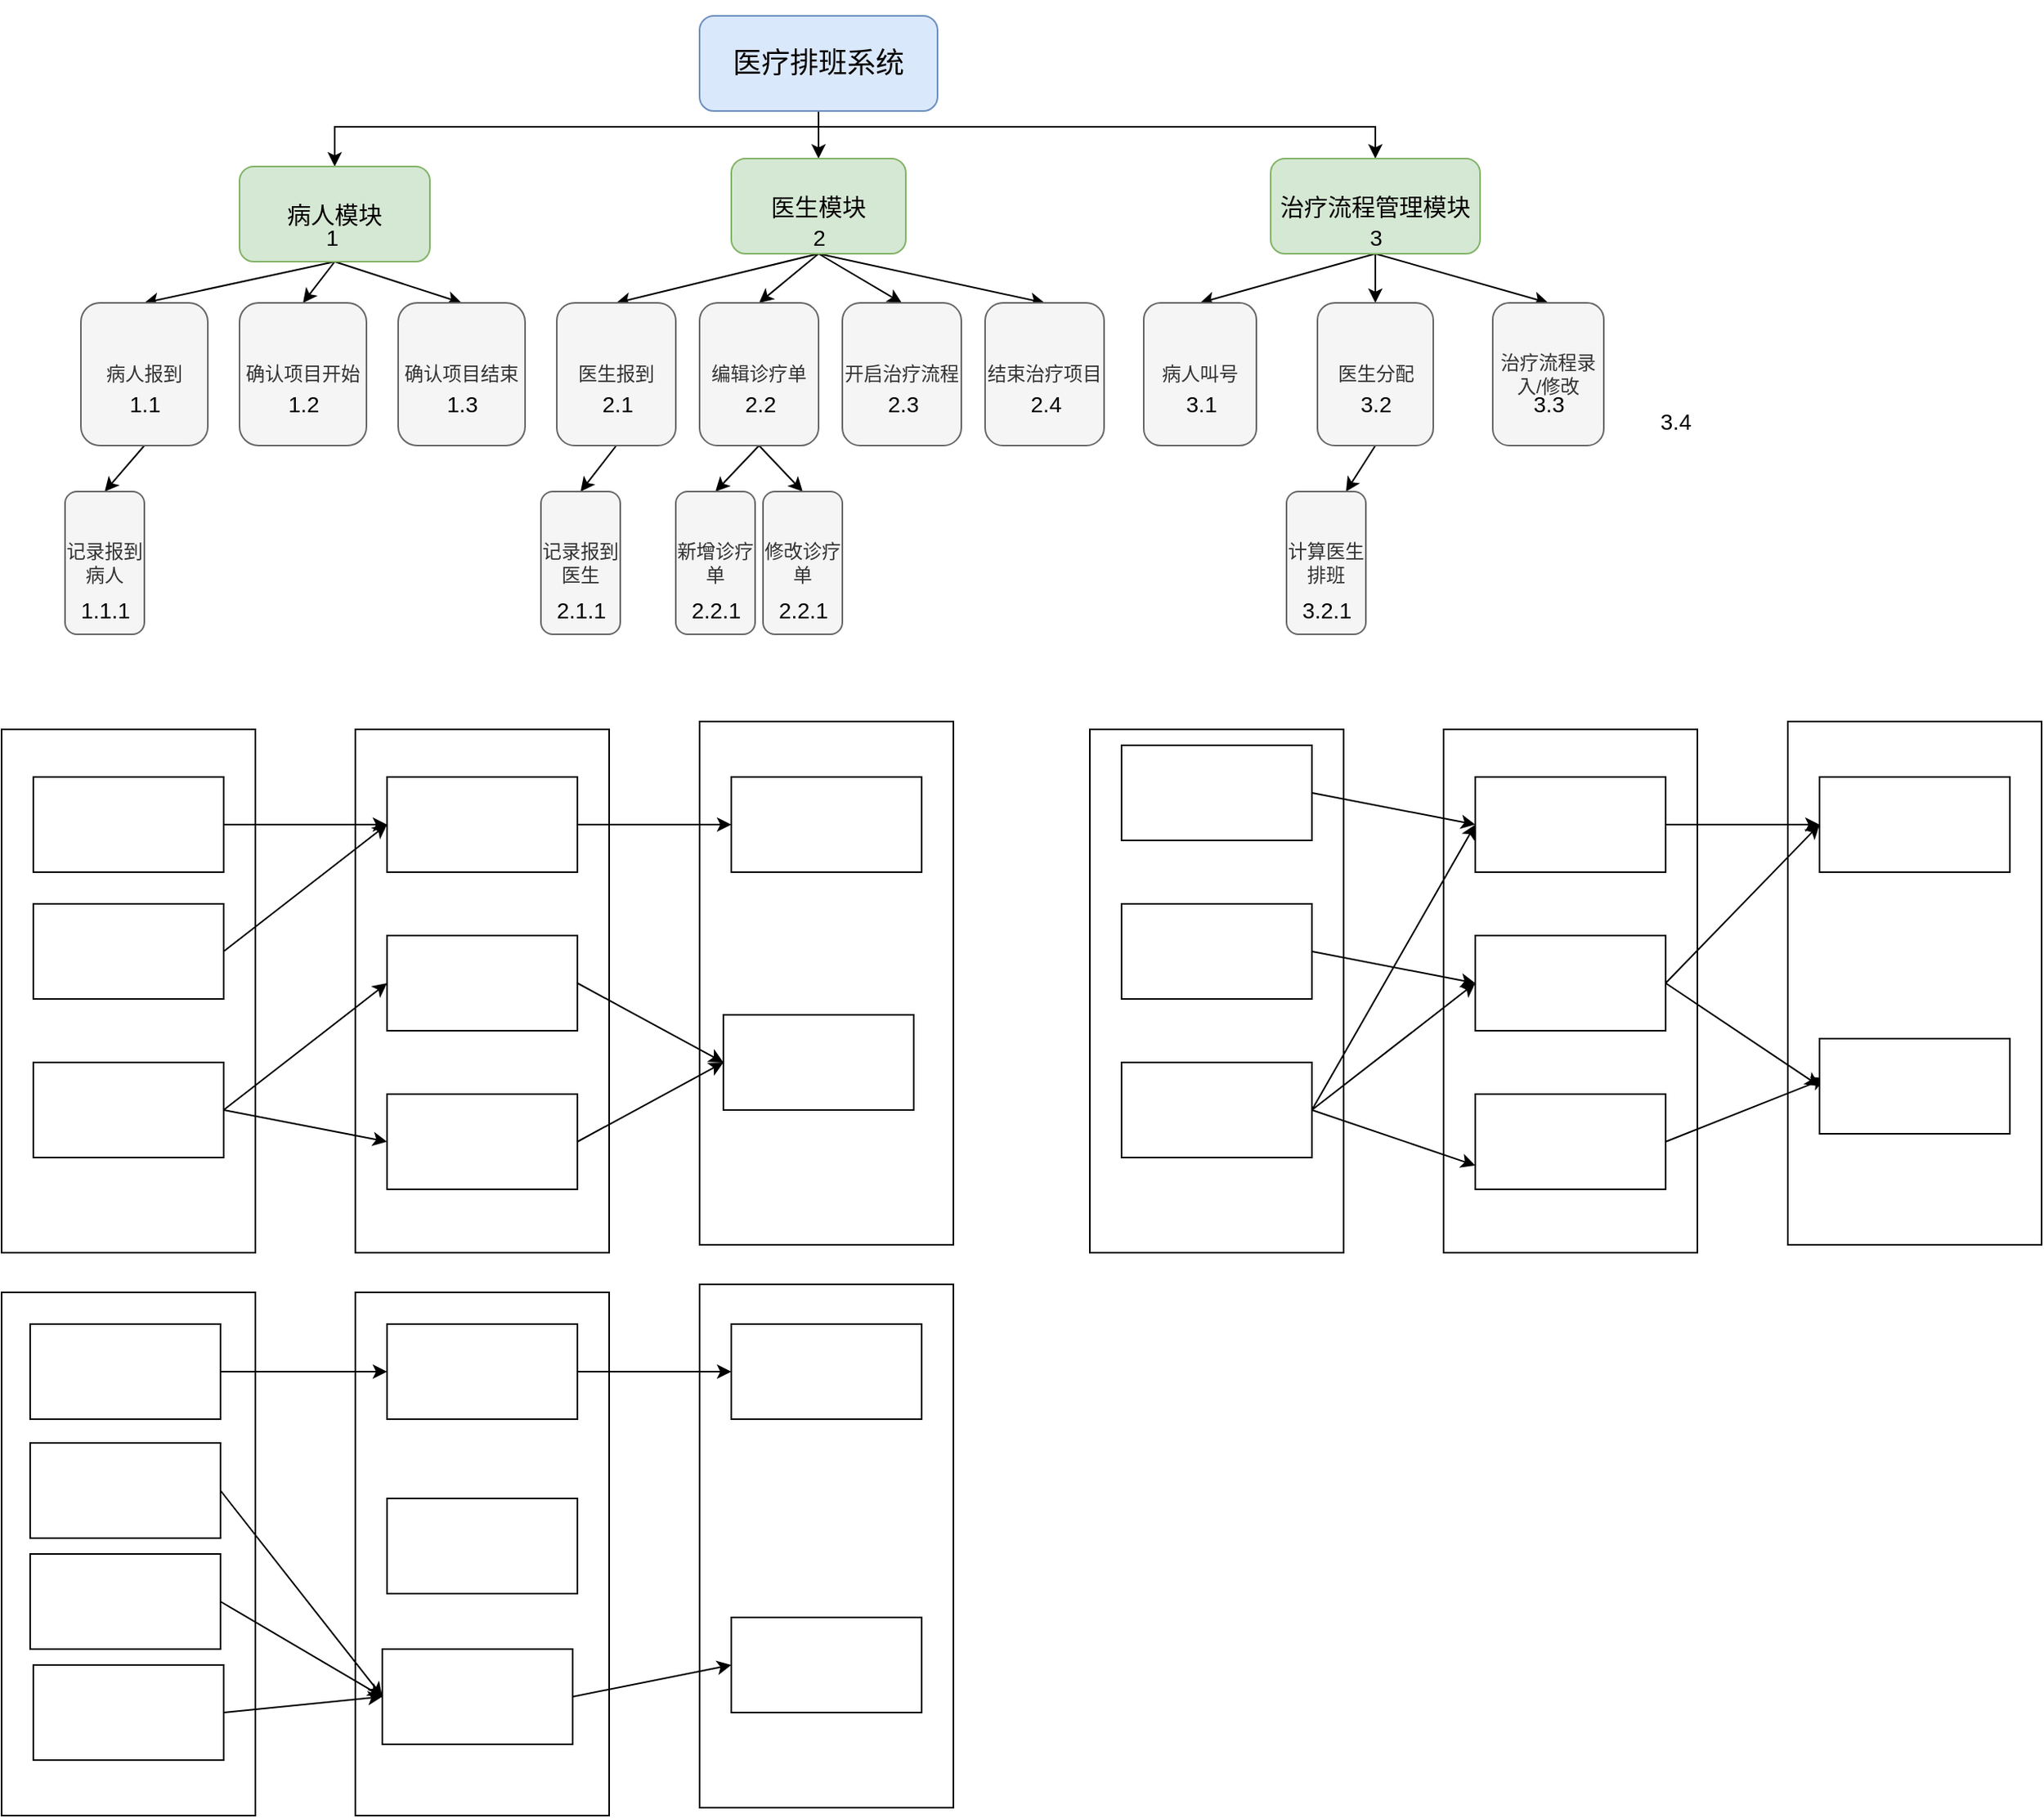 <mxfile>
    <diagram id="Roaw650MdF5vXsPZklE2" name="第 1 页">
        <mxGraphModel dx="1042" dy="371" grid="1" gridSize="10" guides="1" tooltips="1" connect="1" arrows="1" fold="1" page="1" pageScale="1" pageWidth="1654" pageHeight="1169" math="0" shadow="0">
            <root>
                <mxCell id="0"/>
                <mxCell id="1" parent="0"/>
                <mxCell id="73" value="" style="whiteSpace=wrap;html=1;fontSize=18;fontColor=#FFFFFF;" vertex="1" parent="1">
                    <mxGeometry x="233" y="470" width="160" height="330" as="geometry"/>
                </mxCell>
                <mxCell id="78" value="" style="whiteSpace=wrap;html=1;fontSize=18;fontColor=#FFFFFF;" vertex="1" parent="1">
                    <mxGeometry x="10" y="470" width="160" height="330" as="geometry"/>
                </mxCell>
                <mxCell id="84" value="" style="whiteSpace=wrap;html=1;fontSize=18;fontColor=#FFFFFF;" vertex="1" parent="1">
                    <mxGeometry x="450" y="465" width="160" height="330" as="geometry"/>
                </mxCell>
                <mxCell id="2" style="edgeStyle=orthogonalEdgeStyle;rounded=0;orthogonalLoop=1;jettySize=auto;html=1;exitX=1;exitY=0.5;exitDx=0;exitDy=0;entryX=0;entryY=0.5;entryDx=0;entryDy=0;curved=0;fontColor=#050000;" edge="1" parent="1" source="5" target="9">
                    <mxGeometry relative="1" as="geometry">
                        <mxPoint x="340" y="70" as="targetPoint"/>
                        <Array as="points">
                            <mxPoint x="525" y="90"/>
                            <mxPoint x="220" y="90"/>
                            <mxPoint x="220" y="115"/>
                        </Array>
                    </mxGeometry>
                </mxCell>
                <mxCell id="3" style="edgeStyle=orthogonalEdgeStyle;rounded=0;orthogonalLoop=1;jettySize=auto;html=1;exitX=1;exitY=0.5;exitDx=0;exitDy=0;entryX=0;entryY=0.5;entryDx=0;entryDy=0;curved=0;fontColor=#050000;" edge="1" parent="1" source="5" target="13">
                    <mxGeometry relative="1" as="geometry">
                        <Array as="points">
                            <mxPoint x="525" y="100"/>
                            <mxPoint x="525" y="100"/>
                        </Array>
                    </mxGeometry>
                </mxCell>
                <mxCell id="4" style="edgeStyle=orthogonalEdgeStyle;rounded=0;orthogonalLoop=1;jettySize=auto;html=1;exitX=1;exitY=0.5;exitDx=0;exitDy=0;entryX=0;entryY=0.5;entryDx=0;entryDy=0;curved=0;fontColor=#050000;" edge="1" parent="1" source="5" target="18">
                    <mxGeometry relative="1" as="geometry">
                        <Array as="points">
                            <mxPoint x="525" y="90"/>
                            <mxPoint x="876" y="90"/>
                        </Array>
                    </mxGeometry>
                </mxCell>
                <mxCell id="5" value="&lt;font style=&quot;font-size: 18px;&quot;&gt;医疗排班系统&lt;/font&gt;" style="rounded=1;whiteSpace=wrap;html=1;fillColor=#dae8fc;strokeColor=#6c8ebf;direction=south;fontColor=#050000;" vertex="1" parent="1">
                    <mxGeometry x="450" y="20" width="150" height="60" as="geometry"/>
                </mxCell>
                <mxCell id="6" style="edgeStyle=none;html=1;exitX=1;exitY=0.5;exitDx=0;exitDy=0;entryX=0.5;entryY=0;entryDx=0;entryDy=0;fontColor=#050000;" edge="1" parent="1" source="9" target="21">
                    <mxGeometry relative="1" as="geometry"/>
                </mxCell>
                <mxCell id="7" style="edgeStyle=none;html=1;exitX=1;exitY=0.5;exitDx=0;exitDy=0;entryX=0.5;entryY=0;entryDx=0;entryDy=0;fontColor=#050000;" edge="1" parent="1" source="9" target="19">
                    <mxGeometry relative="1" as="geometry"/>
                </mxCell>
                <mxCell id="8" style="edgeStyle=none;html=1;exitX=1;exitY=0.5;exitDx=0;exitDy=0;entryX=0.5;entryY=0;entryDx=0;entryDy=0;fontColor=#050000;" edge="1" parent="1" source="9" target="20">
                    <mxGeometry relative="1" as="geometry"/>
                </mxCell>
                <mxCell id="9" value="&lt;span style=&quot;font-size: 15px;&quot;&gt;病人模块&lt;/span&gt;" style="rounded=1;whiteSpace=wrap;html=1;fillColor=#d5e8d4;strokeColor=#82b366;direction=south;fontColor=#050000;" vertex="1" parent="1">
                    <mxGeometry x="160" y="115" width="120" height="60" as="geometry"/>
                </mxCell>
                <mxCell id="10" style="edgeStyle=none;html=1;exitX=1;exitY=0.5;exitDx=0;exitDy=0;entryX=0.5;entryY=0;entryDx=0;entryDy=0;fontColor=#050000;" edge="1" parent="1" source="13" target="22">
                    <mxGeometry relative="1" as="geometry"/>
                </mxCell>
                <mxCell id="11" style="edgeStyle=none;html=1;exitX=1;exitY=0.5;exitDx=0;exitDy=0;entryX=0.5;entryY=0;entryDx=0;entryDy=0;fontColor=#050000;" edge="1" parent="1" source="13" target="23">
                    <mxGeometry relative="1" as="geometry"/>
                </mxCell>
                <mxCell id="12" style="edgeStyle=none;html=1;exitX=1;exitY=0.5;exitDx=0;exitDy=0;entryX=0.5;entryY=0;entryDx=0;entryDy=0;fontColor=#050000;" edge="1" parent="1" source="13" target="27">
                    <mxGeometry relative="1" as="geometry"/>
                </mxCell>
                <mxCell id="47" style="edgeStyle=none;html=1;entryX=0.5;entryY=0;entryDx=0;entryDy=0;fontSize=14;fontColor=#000000;exitX=1;exitY=0.5;exitDx=0;exitDy=0;" edge="1" parent="1" source="13" target="46">
                    <mxGeometry relative="1" as="geometry">
                        <mxPoint x="530" y="180" as="sourcePoint"/>
                    </mxGeometry>
                </mxCell>
                <mxCell id="13" value="&lt;span style=&quot;font-size: 15px;&quot;&gt;医生模块&lt;/span&gt;" style="rounded=1;whiteSpace=wrap;html=1;fillColor=#d5e8d4;strokeColor=#82b366;direction=south;fontColor=#050000;" vertex="1" parent="1">
                    <mxGeometry x="470" y="110" width="110" height="60" as="geometry"/>
                </mxCell>
                <mxCell id="14" style="edgeStyle=none;html=1;exitX=1;exitY=0.5;exitDx=0;exitDy=0;entryX=0.5;entryY=0;entryDx=0;entryDy=0;fontColor=#050000;" edge="1" parent="1" source="18" target="24">
                    <mxGeometry relative="1" as="geometry"/>
                </mxCell>
                <mxCell id="15" style="edgeStyle=none;html=1;exitX=1;exitY=0.5;exitDx=0;exitDy=0;entryX=0.5;entryY=0;entryDx=0;entryDy=0;fontColor=#050000;" edge="1" parent="1" source="18" target="26">
                    <mxGeometry relative="1" as="geometry"/>
                </mxCell>
                <mxCell id="16" style="edgeStyle=none;html=1;exitX=1;exitY=0.5;exitDx=0;exitDy=0;entryX=0.5;entryY=0;entryDx=0;entryDy=0;fontColor=#050000;" edge="1" parent="1" source="18" target="25">
                    <mxGeometry relative="1" as="geometry"/>
                </mxCell>
                <mxCell id="18" value="&lt;span style=&quot;font-size: 15px;&quot;&gt;治疗流程管理模块&lt;/span&gt;" style="rounded=1;whiteSpace=wrap;html=1;fillColor=#d5e8d4;strokeColor=#82b366;direction=south;fontColor=#050000;" vertex="1" parent="1">
                    <mxGeometry x="810" y="110" width="132" height="60" as="geometry"/>
                </mxCell>
                <mxCell id="60" style="edgeStyle=none;html=1;exitX=0.5;exitY=1;exitDx=0;exitDy=0;entryX=0.5;entryY=0;entryDx=0;entryDy=0;fontSize=14;fontColor=#000000;" edge="1" parent="1" source="19" target="57">
                    <mxGeometry relative="1" as="geometry"/>
                </mxCell>
                <mxCell id="19" value="病人报到" style="rounded=1;whiteSpace=wrap;html=1;rotation=0;fillColor=#f5f5f5;fontColor=#333333;strokeColor=#666666;" vertex="1" parent="1">
                    <mxGeometry x="60" y="201" width="80" height="90" as="geometry"/>
                </mxCell>
                <mxCell id="20" value="确认项目结束" style="rounded=1;whiteSpace=wrap;html=1;fontColor=#333333;rotation=0;fillColor=#f5f5f5;strokeColor=#666666;" vertex="1" parent="1">
                    <mxGeometry x="260" y="201" width="80" height="90" as="geometry"/>
                </mxCell>
                <mxCell id="21" value="确认项目开始" style="rounded=1;whiteSpace=wrap;html=1;fontColor=#333333;rotation=0;fillColor=#f5f5f5;strokeColor=#666666;" vertex="1" parent="1">
                    <mxGeometry x="160" y="201" width="80" height="90" as="geometry"/>
                </mxCell>
                <mxCell id="63" style="edgeStyle=none;html=1;exitX=0.5;exitY=1;exitDx=0;exitDy=0;entryX=0.5;entryY=0;entryDx=0;entryDy=0;fontSize=14;fontColor=#000000;" edge="1" parent="1" source="22" target="61">
                    <mxGeometry relative="1" as="geometry"/>
                </mxCell>
                <mxCell id="22" value="医生报到" style="rounded=1;whiteSpace=wrap;html=1;fontColor=#333333;rotation=0;fillColor=#f5f5f5;strokeColor=#666666;" vertex="1" parent="1">
                    <mxGeometry x="360" y="201" width="75" height="90" as="geometry"/>
                </mxCell>
                <mxCell id="23" value="开启治疗流程" style="rounded=1;whiteSpace=wrap;html=1;fontColor=#333333;rotation=0;fillColor=#f5f5f5;strokeColor=#666666;" vertex="1" parent="1">
                    <mxGeometry x="540" y="201" width="75" height="90" as="geometry"/>
                </mxCell>
                <mxCell id="24" value="病人叫号" style="rounded=1;whiteSpace=wrap;html=1;fontColor=#333333;rotation=0;fillColor=#f5f5f5;strokeColor=#666666;" vertex="1" parent="1">
                    <mxGeometry x="730" y="201" width="71" height="90" as="geometry"/>
                </mxCell>
                <mxCell id="25" value="治疗流程录入/修改" style="rounded=1;whiteSpace=wrap;html=1;fontColor=#333333;rotation=0;fillColor=#f5f5f5;strokeColor=#666666;" vertex="1" parent="1">
                    <mxGeometry x="950" y="201" width="70" height="90" as="geometry"/>
                </mxCell>
                <mxCell id="67" style="edgeStyle=none;html=1;exitX=0.5;exitY=1;exitDx=0;exitDy=0;entryX=0.5;entryY=0;entryDx=0;entryDy=0;fontSize=14;fontColor=#000000;" edge="1" parent="1" source="26">
                    <mxGeometry relative="1" as="geometry">
                        <mxPoint x="857.5" y="320.0" as="targetPoint"/>
                    </mxGeometry>
                </mxCell>
                <mxCell id="26" value="医生分配" style="rounded=1;whiteSpace=wrap;html=1;fontColor=#333333;rotation=0;fillColor=#f5f5f5;strokeColor=#666666;" vertex="1" parent="1">
                    <mxGeometry x="839.5" y="201" width="73" height="90" as="geometry"/>
                </mxCell>
                <mxCell id="27" value="结束治疗项目" style="rounded=1;whiteSpace=wrap;html=1;fontColor=#333333;rotation=0;fillColor=#f5f5f5;strokeColor=#666666;" vertex="1" parent="1">
                    <mxGeometry x="630" y="201" width="75" height="90" as="geometry"/>
                </mxCell>
                <mxCell id="29" value="&lt;font color=&quot;#000000&quot; style=&quot;font-size: 14px;&quot;&gt;1&lt;/font&gt;" style="text;html=1;align=center;verticalAlign=middle;resizable=0;points=[];autosize=1;strokeColor=none;fillColor=none;fontSize=14;" vertex="1" parent="1">
                    <mxGeometry x="203" y="145" width="30" height="30" as="geometry"/>
                </mxCell>
                <mxCell id="30" value="&lt;font color=&quot;#000000&quot; style=&quot;font-size: 14px;&quot;&gt;2.1&lt;/font&gt;" style="text;html=1;align=center;verticalAlign=middle;resizable=0;points=[];autosize=1;strokeColor=none;fillColor=none;fontSize=14;" vertex="1" parent="1">
                    <mxGeometry x="377.5" y="250" width="40" height="30" as="geometry"/>
                </mxCell>
                <mxCell id="31" value="&lt;font color=&quot;#000000&quot; style=&quot;font-size: 14px;&quot;&gt;3&lt;/font&gt;" style="text;html=1;align=center;verticalAlign=middle;resizable=0;points=[];autosize=1;strokeColor=none;fillColor=none;fontSize=14;" vertex="1" parent="1">
                    <mxGeometry x="861" y="145" width="30" height="30" as="geometry"/>
                </mxCell>
                <mxCell id="32" value="&lt;font color=&quot;#000000&quot; style=&quot;font-size: 14px;&quot;&gt;1.1&lt;/font&gt;" style="text;html=1;align=center;verticalAlign=middle;resizable=0;points=[];autosize=1;strokeColor=none;fillColor=none;fontSize=14;" vertex="1" parent="1">
                    <mxGeometry x="80" y="250" width="40" height="30" as="geometry"/>
                </mxCell>
                <mxCell id="33" value="&lt;font color=&quot;#000000&quot; style=&quot;font-size: 14px;&quot;&gt;1.3&lt;/font&gt;" style="text;html=1;align=center;verticalAlign=middle;resizable=0;points=[];autosize=1;strokeColor=none;fillColor=none;fontSize=14;" vertex="1" parent="1">
                    <mxGeometry x="280" y="250" width="40" height="30" as="geometry"/>
                </mxCell>
                <mxCell id="34" value="&lt;font color=&quot;#000000&quot; style=&quot;font-size: 14px;&quot;&gt;1.2&lt;/font&gt;" style="text;html=1;align=center;verticalAlign=middle;resizable=0;points=[];autosize=1;strokeColor=none;fillColor=none;fontSize=14;" vertex="1" parent="1">
                    <mxGeometry x="180" y="250" width="40" height="30" as="geometry"/>
                </mxCell>
                <mxCell id="35" value="&lt;font color=&quot;#000000&quot; style=&quot;font-size: 14px;&quot;&gt;2.3&lt;/font&gt;" style="text;html=1;align=center;verticalAlign=middle;resizable=0;points=[];autosize=1;strokeColor=none;fillColor=none;fontSize=14;" vertex="1" parent="1">
                    <mxGeometry x="557.5" y="250" width="40" height="30" as="geometry"/>
                </mxCell>
                <mxCell id="36" value="&lt;font color=&quot;#000000&quot; style=&quot;font-size: 14px;&quot;&gt;2.4&lt;/font&gt;" style="text;html=1;align=center;verticalAlign=middle;resizable=0;points=[];autosize=1;strokeColor=none;fillColor=none;fontSize=14;" vertex="1" parent="1">
                    <mxGeometry x="647.5" y="250" width="40" height="30" as="geometry"/>
                </mxCell>
                <mxCell id="37" value="&lt;font color=&quot;#000000&quot; style=&quot;font-size: 14px;&quot;&gt;3.2&lt;/font&gt;" style="text;html=1;align=center;verticalAlign=middle;resizable=0;points=[];autosize=1;strokeColor=none;fillColor=none;fontSize=14;" vertex="1" parent="1">
                    <mxGeometry x="856" y="250" width="40" height="30" as="geometry"/>
                </mxCell>
                <mxCell id="38" value="&lt;font color=&quot;#000000&quot; style=&quot;font-size: 14px;&quot;&gt;3.1&lt;/font&gt;" style="text;html=1;align=center;verticalAlign=middle;resizable=0;points=[];autosize=1;strokeColor=none;fillColor=none;fontSize=14;" vertex="1" parent="1">
                    <mxGeometry x="745.5" y="250" width="40" height="30" as="geometry"/>
                </mxCell>
                <mxCell id="39" value="&lt;font color=&quot;#000000&quot; style=&quot;font-size: 14px;&quot;&gt;3.3&lt;/font&gt;" style="text;html=1;align=center;verticalAlign=middle;resizable=0;points=[];autosize=1;strokeColor=none;fillColor=none;fontSize=14;" vertex="1" parent="1">
                    <mxGeometry x="965" y="250" width="40" height="30" as="geometry"/>
                </mxCell>
                <mxCell id="40" value="&lt;font color=&quot;#000000&quot; style=&quot;font-size: 14px;&quot;&gt;3.4&lt;/font&gt;" style="text;html=1;align=center;verticalAlign=middle;resizable=0;points=[];autosize=1;strokeColor=none;fillColor=none;fontSize=14;" vertex="1" parent="1">
                    <mxGeometry x="1045" y="261" width="40" height="30" as="geometry"/>
                </mxCell>
                <mxCell id="44" value="&lt;font color=&quot;#000000&quot; style=&quot;font-size: 14px;&quot;&gt;2&lt;/font&gt;" style="text;html=1;align=center;verticalAlign=middle;resizable=0;points=[];autosize=1;strokeColor=none;fillColor=none;fontSize=14;" vertex="1" parent="1">
                    <mxGeometry x="510" y="145" width="30" height="30" as="geometry"/>
                </mxCell>
                <mxCell id="55" style="edgeStyle=none;html=1;exitX=0.5;exitY=1;exitDx=0;exitDy=0;entryX=0.5;entryY=0;entryDx=0;entryDy=0;fontSize=14;fontColor=#000000;" edge="1" parent="1" source="46" target="51">
                    <mxGeometry relative="1" as="geometry"/>
                </mxCell>
                <mxCell id="56" style="edgeStyle=none;html=1;exitX=0.5;exitY=1;exitDx=0;exitDy=0;entryX=0.5;entryY=0;entryDx=0;entryDy=0;fontSize=14;fontColor=#000000;" edge="1" parent="1" source="46" target="53">
                    <mxGeometry relative="1" as="geometry"/>
                </mxCell>
                <mxCell id="46" value="编辑诊疗单" style="rounded=1;whiteSpace=wrap;html=1;fontColor=#333333;rotation=0;fillColor=#f5f5f5;strokeColor=#666666;" vertex="1" parent="1">
                    <mxGeometry x="450" y="201" width="75" height="90" as="geometry"/>
                </mxCell>
                <mxCell id="49" value="&lt;font color=&quot;#000000&quot; style=&quot;font-size: 14px;&quot;&gt;2.2&lt;/font&gt;" style="text;html=1;align=center;verticalAlign=middle;resizable=0;points=[];autosize=1;strokeColor=none;fillColor=none;fontSize=14;" vertex="1" parent="1">
                    <mxGeometry x="467.5" y="250" width="40" height="30" as="geometry"/>
                </mxCell>
                <mxCell id="51" value="新增诊疗单" style="rounded=1;whiteSpace=wrap;html=1;fontColor=#333333;rotation=0;fillColor=#f5f5f5;strokeColor=#666666;" vertex="1" parent="1">
                    <mxGeometry x="435" y="320" width="50" height="90" as="geometry"/>
                </mxCell>
                <mxCell id="52" value="&lt;font color=&quot;#000000&quot; style=&quot;font-size: 14px;&quot;&gt;2.2.1&lt;/font&gt;" style="text;html=1;align=center;verticalAlign=middle;resizable=0;points=[];autosize=1;strokeColor=none;fillColor=none;fontSize=14;" vertex="1" parent="1">
                    <mxGeometry x="435" y="380" width="50" height="30" as="geometry"/>
                </mxCell>
                <mxCell id="53" value="修改诊疗单" style="rounded=1;whiteSpace=wrap;html=1;fontColor=#333333;rotation=0;fillColor=#f5f5f5;strokeColor=#666666;" vertex="1" parent="1">
                    <mxGeometry x="490" y="320" width="50" height="90" as="geometry"/>
                </mxCell>
                <mxCell id="54" value="&lt;font color=&quot;#000000&quot; style=&quot;font-size: 14px;&quot;&gt;2.2.1&lt;/font&gt;" style="text;html=1;align=center;verticalAlign=middle;resizable=0;points=[];autosize=1;strokeColor=none;fillColor=none;fontSize=14;" vertex="1" parent="1">
                    <mxGeometry x="490" y="380" width="50" height="30" as="geometry"/>
                </mxCell>
                <mxCell id="57" value="记录报到病人" style="rounded=1;whiteSpace=wrap;html=1;fontColor=#333333;rotation=0;fillColor=#f5f5f5;strokeColor=#666666;" vertex="1" parent="1">
                    <mxGeometry x="50" y="320" width="50" height="90" as="geometry"/>
                </mxCell>
                <mxCell id="58" value="&lt;font color=&quot;#000000&quot; style=&quot;font-size: 14px;&quot;&gt;1.1.1&lt;/font&gt;" style="text;html=1;align=center;verticalAlign=middle;resizable=0;points=[];autosize=1;strokeColor=none;fillColor=none;fontSize=14;" vertex="1" parent="1">
                    <mxGeometry x="50" y="380" width="50" height="30" as="geometry"/>
                </mxCell>
                <mxCell id="61" value="记录报到医生" style="rounded=1;whiteSpace=wrap;html=1;fontColor=#333333;rotation=0;fillColor=#f5f5f5;strokeColor=#666666;" vertex="1" parent="1">
                    <mxGeometry x="350" y="320" width="50" height="90" as="geometry"/>
                </mxCell>
                <mxCell id="62" value="&lt;font color=&quot;#000000&quot; style=&quot;font-size: 14px;&quot;&gt;2.1.1&lt;/font&gt;" style="text;html=1;align=center;verticalAlign=middle;resizable=0;points=[];autosize=1;strokeColor=none;fillColor=none;fontSize=14;" vertex="1" parent="1">
                    <mxGeometry x="350" y="380" width="50" height="30" as="geometry"/>
                </mxCell>
                <mxCell id="65" value="计算医生排班" style="rounded=1;whiteSpace=wrap;html=1;fontColor=#333333;rotation=0;fillColor=#f5f5f5;strokeColor=#666666;" vertex="1" parent="1">
                    <mxGeometry x="820" y="320" width="50" height="90" as="geometry"/>
                </mxCell>
                <mxCell id="66" value="&lt;font color=&quot;#000000&quot; style=&quot;font-size: 14px;&quot;&gt;3.2.1&lt;/font&gt;" style="text;html=1;align=center;verticalAlign=middle;resizable=0;points=[];autosize=1;strokeColor=none;fillColor=none;fontSize=14;" vertex="1" parent="1">
                    <mxGeometry x="820" y="380" width="50" height="30" as="geometry"/>
                </mxCell>
                <mxCell id="68" value="&lt;font color=&quot;#ffffff&quot; style=&quot;font-size: 18px;&quot;&gt;病人模块的IPO图&lt;/font&gt;" style="text;html=1;align=center;verticalAlign=middle;resizable=0;points=[];autosize=1;strokeColor=none;fillColor=none;fontSize=18;fontColor=#000000;" vertex="1" parent="1">
                    <mxGeometry x="233" y="420" width="160" height="40" as="geometry"/>
                </mxCell>
                <mxCell id="70" value="康复诊疗排班系统的H图" style="text;html=1;align=center;verticalAlign=middle;resizable=0;points=[];autosize=1;strokeColor=none;fillColor=none;fontSize=18;fontColor=#FFFFFF;" vertex="1" parent="1">
                    <mxGeometry x="30" y="10" width="220" height="40" as="geometry"/>
                </mxCell>
                <mxCell id="74" value="记录报到病人" style="whiteSpace=wrap;html=1;rounded=0;fontSize=18;fontColor=#FFFFFF;" vertex="1" parent="1">
                    <mxGeometry x="253" y="500" width="120" height="60" as="geometry"/>
                </mxCell>
                <mxCell id="95" style="edgeStyle=none;html=1;exitX=1;exitY=0.5;exitDx=0;exitDy=0;entryX=0;entryY=0.5;entryDx=0;entryDy=0;fontSize=18;fontColor=#FFFFFF;" edge="1" parent="1" source="75" target="91">
                    <mxGeometry relative="1" as="geometry"/>
                </mxCell>
                <mxCell id="75" value="确认项目结束" style="whiteSpace=wrap;html=1;rounded=0;fontSize=18;fontColor=#FFFFFF;" vertex="1" parent="1">
                    <mxGeometry x="253" y="700" width="120" height="60" as="geometry"/>
                </mxCell>
                <mxCell id="122" style="edgeStyle=none;html=1;exitX=1;exitY=0.5;exitDx=0;exitDy=0;entryX=0;entryY=0.5;entryDx=0;entryDy=0;fontSize=18;fontColor=#FFFFFF;" edge="1" parent="1" source="76" target="91">
                    <mxGeometry relative="1" as="geometry"/>
                </mxCell>
                <mxCell id="76" value="确认项目开始" style="whiteSpace=wrap;html=1;rounded=0;fontSize=18;fontColor=#FFFFFF;" vertex="1" parent="1">
                    <mxGeometry x="253" y="600" width="120" height="60" as="geometry"/>
                </mxCell>
                <mxCell id="81" style="edgeStyle=none;html=1;exitX=1;exitY=0.5;exitDx=0;exitDy=0;entryX=0;entryY=0.5;entryDx=0;entryDy=0;fontSize=18;fontColor=#FFFFFF;" edge="1" parent="1" source="79" target="74">
                    <mxGeometry relative="1" as="geometry"/>
                </mxCell>
                <mxCell id="79" value="病人表" style="whiteSpace=wrap;html=1;rounded=0;fontSize=18;fontColor=#FFFFFF;" vertex="1" parent="1">
                    <mxGeometry x="30" y="580" width="120" height="60" as="geometry"/>
                </mxCell>
                <mxCell id="82" style="edgeStyle=none;html=1;exitX=1;exitY=0.5;exitDx=0;exitDy=0;entryX=0;entryY=0.5;entryDx=0;entryDy=0;fontSize=18;fontColor=#FFFFFF;" edge="1" parent="1" source="80" target="76">
                    <mxGeometry relative="1" as="geometry"/>
                </mxCell>
                <mxCell id="83" style="edgeStyle=none;html=1;exitX=1;exitY=0.5;exitDx=0;exitDy=0;entryX=0;entryY=0.5;entryDx=0;entryDy=0;fontSize=18;fontColor=#FFFFFF;" edge="1" parent="1" source="80" target="75">
                    <mxGeometry relative="1" as="geometry"/>
                </mxCell>
                <mxCell id="80" value="流程表" style="whiteSpace=wrap;html=1;rounded=0;fontSize=18;fontColor=#FFFFFF;" vertex="1" parent="1">
                    <mxGeometry x="30" y="680" width="120" height="60" as="geometry"/>
                </mxCell>
                <mxCell id="85" value="流程表" style="whiteSpace=wrap;html=1;rounded=0;fontSize=18;fontColor=#FFFFFF;" vertex="1" parent="1">
                    <mxGeometry x="470" y="500" width="120" height="60" as="geometry"/>
                </mxCell>
                <mxCell id="87" style="edgeStyle=none;html=1;exitX=1;exitY=0.5;exitDx=0;exitDy=0;entryX=0;entryY=0.5;entryDx=0;entryDy=0;fontSize=18;fontColor=#FFFFFF;" edge="1" parent="1" source="74" target="85">
                    <mxGeometry relative="1" as="geometry"/>
                </mxCell>
                <mxCell id="96" style="edgeStyle=none;html=1;exitX=1;exitY=0.5;exitDx=0;exitDy=0;entryX=0;entryY=0.5;entryDx=0;entryDy=0;fontSize=18;fontColor=#FFFFFF;" edge="1" parent="1" source="89" target="74">
                    <mxGeometry relative="1" as="geometry"/>
                </mxCell>
                <mxCell id="89" value="病人报到" style="whiteSpace=wrap;html=1;rounded=0;fontSize=18;fontColor=#FFFFFF;" vertex="1" parent="1">
                    <mxGeometry x="30" y="500" width="120" height="60" as="geometry"/>
                </mxCell>
                <mxCell id="91" value="医生" style="whiteSpace=wrap;html=1;rounded=0;fontSize=18;fontColor=#FFFFFF;" vertex="1" parent="1">
                    <mxGeometry x="465" y="650" width="120" height="60" as="geometry"/>
                </mxCell>
                <mxCell id="97" value="" style="whiteSpace=wrap;html=1;fontSize=18;fontColor=#FFFFFF;" vertex="1" parent="1">
                    <mxGeometry x="919" y="470" width="160" height="330" as="geometry"/>
                </mxCell>
                <mxCell id="98" value="" style="whiteSpace=wrap;html=1;fontSize=18;fontColor=#FFFFFF;" vertex="1" parent="1">
                    <mxGeometry x="696" y="470" width="160" height="330" as="geometry"/>
                </mxCell>
                <mxCell id="99" value="" style="whiteSpace=wrap;html=1;fontSize=18;fontColor=#FFFFFF;" vertex="1" parent="1">
                    <mxGeometry x="1136" y="465" width="160" height="330" as="geometry"/>
                </mxCell>
                <mxCell id="100" value="&lt;font color=&quot;#ffffff&quot; style=&quot;font-size: 18px;&quot;&gt;医生模块的IPO图&lt;/font&gt;" style="text;html=1;align=center;verticalAlign=middle;resizable=0;points=[];autosize=1;strokeColor=none;fillColor=none;fontSize=18;fontColor=#000000;" vertex="1" parent="1">
                    <mxGeometry x="919" y="420" width="160" height="40" as="geometry"/>
                </mxCell>
                <mxCell id="101" value="记录报到医生" style="whiteSpace=wrap;html=1;rounded=0;fontSize=18;fontColor=#FFFFFF;" vertex="1" parent="1">
                    <mxGeometry x="939" y="500" width="120" height="60" as="geometry"/>
                </mxCell>
                <mxCell id="121" style="edgeStyle=none;html=1;exitX=1;exitY=0.5;exitDx=0;exitDy=0;fontSize=18;fontColor=#FFFFFF;" edge="1" parent="1" source="104">
                    <mxGeometry relative="1" as="geometry">
                        <mxPoint x="1160" y="690" as="targetPoint"/>
                    </mxGeometry>
                </mxCell>
                <mxCell id="104" value="开启\结束流程" style="whiteSpace=wrap;html=1;rounded=0;fontSize=18;fontColor=#FFFFFF;" vertex="1" parent="1">
                    <mxGeometry x="939" y="700" width="120" height="60" as="geometry"/>
                </mxCell>
                <mxCell id="119" style="edgeStyle=none;html=1;exitX=1;exitY=0.5;exitDx=0;exitDy=0;entryX=0;entryY=0.5;entryDx=0;entryDy=0;fontSize=18;fontColor=#FFFFFF;" edge="1" parent="1" source="107" target="113">
                    <mxGeometry relative="1" as="geometry"/>
                </mxCell>
                <mxCell id="120" style="edgeStyle=none;html=1;exitX=1;exitY=0.5;exitDx=0;exitDy=0;entryX=0;entryY=0.5;entryDx=0;entryDy=0;fontSize=18;fontColor=#FFFFFF;" edge="1" parent="1" source="107" target="117">
                    <mxGeometry relative="1" as="geometry"/>
                </mxCell>
                <mxCell id="107" value="编辑诊疗单" style="whiteSpace=wrap;html=1;rounded=0;fontSize=18;fontColor=#FFFFFF;" vertex="1" parent="1">
                    <mxGeometry x="939" y="600" width="120" height="60" as="geometry"/>
                </mxCell>
                <mxCell id="108" style="edgeStyle=none;html=1;exitX=1;exitY=0.5;exitDx=0;exitDy=0;entryX=0;entryY=0.5;entryDx=0;entryDy=0;fontSize=18;fontColor=#FFFFFF;" edge="1" source="109" target="101" parent="1">
                    <mxGeometry relative="1" as="geometry"/>
                </mxCell>
                <mxCell id="125" style="edgeStyle=none;html=1;exitX=1;exitY=0.5;exitDx=0;exitDy=0;entryX=0;entryY=0.5;entryDx=0;entryDy=0;fontSize=18;fontColor=#FFFFFF;" edge="1" parent="1" source="109" target="107">
                    <mxGeometry relative="1" as="geometry"/>
                </mxCell>
                <mxCell id="126" style="edgeStyle=none;html=1;exitX=1;exitY=0.5;exitDx=0;exitDy=0;entryX=0;entryY=0.75;entryDx=0;entryDy=0;fontSize=18;fontColor=#FFFFFF;" edge="1" parent="1" source="109" target="104">
                    <mxGeometry relative="1" as="geometry"/>
                </mxCell>
                <mxCell id="109" value="医生表" style="whiteSpace=wrap;html=1;rounded=0;fontSize=18;fontColor=#FFFFFF;" vertex="1" parent="1">
                    <mxGeometry x="716" y="680" width="120" height="60" as="geometry"/>
                </mxCell>
                <mxCell id="113" value="流程表" style="whiteSpace=wrap;html=1;rounded=0;fontSize=18;fontColor=#FFFFFF;" vertex="1" parent="1">
                    <mxGeometry x="1156" y="500" width="120" height="60" as="geometry"/>
                </mxCell>
                <mxCell id="114" style="edgeStyle=none;html=1;exitX=1;exitY=0.5;exitDx=0;exitDy=0;entryX=0;entryY=0.5;entryDx=0;entryDy=0;fontSize=18;fontColor=#FFFFFF;" edge="1" source="101" target="113" parent="1">
                    <mxGeometry relative="1" as="geometry"/>
                </mxCell>
                <mxCell id="115" style="edgeStyle=none;html=1;exitX=1;exitY=0.5;exitDx=0;exitDy=0;entryX=0;entryY=0.5;entryDx=0;entryDy=0;fontSize=18;fontColor=#FFFFFF;" edge="1" source="116" target="101" parent="1">
                    <mxGeometry relative="1" as="geometry"/>
                </mxCell>
                <mxCell id="116" value="医生报到" style="whiteSpace=wrap;html=1;rounded=0;fontSize=18;fontColor=#FFFFFF;" vertex="1" parent="1">
                    <mxGeometry x="716" y="480" width="120" height="60" as="geometry"/>
                </mxCell>
                <mxCell id="117" value="病人" style="whiteSpace=wrap;html=1;rounded=0;fontSize=18;fontColor=#FFFFFF;" vertex="1" parent="1">
                    <mxGeometry x="1156" y="665" width="120" height="60" as="geometry"/>
                </mxCell>
                <mxCell id="127" style="edgeStyle=none;html=1;exitX=1;exitY=0.5;exitDx=0;exitDy=0;entryX=0;entryY=0.5;entryDx=0;entryDy=0;fontSize=18;fontColor=#FFFFFF;" edge="1" parent="1" source="123" target="107">
                    <mxGeometry relative="1" as="geometry"/>
                </mxCell>
                <mxCell id="123" value="项目表" style="whiteSpace=wrap;html=1;rounded=0;fontSize=18;fontColor=#FFFFFF;" vertex="1" parent="1">
                    <mxGeometry x="716" y="580" width="120" height="60" as="geometry"/>
                </mxCell>
                <mxCell id="128" value="" style="whiteSpace=wrap;html=1;fontSize=18;fontColor=#FFFFFF;" vertex="1" parent="1">
                    <mxGeometry x="233" y="825" width="160" height="330" as="geometry"/>
                </mxCell>
                <mxCell id="129" value="" style="whiteSpace=wrap;html=1;fontSize=18;fontColor=#FFFFFF;" vertex="1" parent="1">
                    <mxGeometry x="10" y="825" width="160" height="330" as="geometry"/>
                </mxCell>
                <mxCell id="130" value="" style="whiteSpace=wrap;html=1;fontSize=18;fontColor=#FFFFFF;" vertex="1" parent="1">
                    <mxGeometry x="450" y="820" width="160" height="330" as="geometry"/>
                </mxCell>
                <mxCell id="131" value="&lt;font color=&quot;#ffffff&quot; style=&quot;font-size: 18px;&quot;&gt;治&lt;br&gt;疗&lt;br&gt;流&lt;br&gt;程&lt;br&gt;管&lt;br&gt;理&lt;br&gt;模&lt;br&gt;块&lt;br&gt;的&lt;br&gt;I&lt;br&gt;P&lt;br&gt;O&lt;br&gt;图&lt;/font&gt;" style="text;html=1;align=center;verticalAlign=middle;resizable=0;points=[];autosize=1;strokeColor=none;fillColor=none;fontSize=18;fontColor=#000000;" vertex="1" parent="1">
                    <mxGeometry x="640" y="860" width="40" height="290" as="geometry"/>
                </mxCell>
                <mxCell id="154" style="edgeStyle=none;html=1;exitX=1;exitY=0.5;exitDx=0;exitDy=0;entryX=0;entryY=0.5;entryDx=0;entryDy=0;fontSize=18;fontColor=#FFFFFF;" edge="1" parent="1" source="132" target="146">
                    <mxGeometry relative="1" as="geometry"/>
                </mxCell>
                <mxCell id="132" value="病人叫号" style="whiteSpace=wrap;html=1;rounded=0;fontSize=18;fontColor=#FFFFFF;" vertex="1" parent="1">
                    <mxGeometry x="253" y="845" width="120" height="60" as="geometry"/>
                </mxCell>
                <mxCell id="134" value="治疗流程录入\修改" style="whiteSpace=wrap;html=1;rounded=0;fontSize=18;fontColor=#FFFFFF;" vertex="1" parent="1">
                    <mxGeometry x="253" y="955" width="120" height="60" as="geometry"/>
                </mxCell>
                <mxCell id="153" style="edgeStyle=none;html=1;exitX=1;exitY=0.5;exitDx=0;exitDy=0;entryX=0;entryY=0.5;entryDx=0;entryDy=0;fontSize=18;fontColor=#FFFFFF;" edge="1" parent="1" source="137" target="142">
                    <mxGeometry relative="1" as="geometry"/>
                </mxCell>
                <mxCell id="137" value="计算医生排班" style="whiteSpace=wrap;html=1;rounded=0;fontSize=18;fontColor=#FFFFFF;" vertex="1" parent="1">
                    <mxGeometry x="250" y="1050" width="120" height="60" as="geometry"/>
                </mxCell>
                <mxCell id="150" style="edgeStyle=none;html=1;exitX=1;exitY=0.5;exitDx=0;exitDy=0;entryX=0;entryY=0.5;entryDx=0;entryDy=0;fontSize=18;fontColor=#FFFFFF;" edge="1" parent="1" source="141" target="137">
                    <mxGeometry relative="1" as="geometry"/>
                </mxCell>
                <mxCell id="141" value="医生表" style="whiteSpace=wrap;html=1;rounded=0;fontSize=18;fontColor=#FFFFFF;" vertex="1" parent="1">
                    <mxGeometry x="28" y="990" width="120" height="60" as="geometry"/>
                </mxCell>
                <mxCell id="142" value="流程表" style="whiteSpace=wrap;html=1;rounded=0;fontSize=18;fontColor=#FFFFFF;" vertex="1" parent="1">
                    <mxGeometry x="470" y="1030" width="120" height="60" as="geometry"/>
                </mxCell>
                <mxCell id="149" style="edgeStyle=none;html=1;exitX=1;exitY=0.5;exitDx=0;exitDy=0;entryX=0;entryY=0.5;entryDx=0;entryDy=0;fontSize=18;fontColor=#FFFFFF;" edge="1" parent="1" source="145" target="132">
                    <mxGeometry relative="1" as="geometry"/>
                </mxCell>
                <mxCell id="155" style="edgeStyle=none;html=1;exitX=1;exitY=0.5;exitDx=0;exitDy=0;fontSize=18;fontColor=#FFFFFF;" edge="1" parent="1" source="145">
                    <mxGeometry relative="1" as="geometry">
                        <mxPoint x="147.769" y="875.308" as="targetPoint"/>
                    </mxGeometry>
                </mxCell>
                <mxCell id="145" value="流程表" style="whiteSpace=wrap;html=1;rounded=0;fontSize=18;fontColor=#FFFFFF;" vertex="1" parent="1">
                    <mxGeometry x="28" y="845" width="120" height="60" as="geometry"/>
                </mxCell>
                <mxCell id="146" value="病人" style="whiteSpace=wrap;html=1;rounded=0;fontSize=18;fontColor=#FFFFFF;" vertex="1" parent="1">
                    <mxGeometry x="470" y="845" width="120" height="60" as="geometry"/>
                </mxCell>
                <mxCell id="152" style="edgeStyle=none;html=1;exitX=1;exitY=0.5;exitDx=0;exitDy=0;entryX=0;entryY=0.5;entryDx=0;entryDy=0;fontSize=18;fontColor=#FFFFFF;" edge="1" parent="1" source="148" target="137">
                    <mxGeometry relative="1" as="geometry"/>
                </mxCell>
                <mxCell id="148" value="项目表" style="whiteSpace=wrap;html=1;rounded=0;fontSize=18;fontColor=#FFFFFF;" vertex="1" parent="1">
                    <mxGeometry x="28" y="920" width="120" height="60" as="geometry"/>
                </mxCell>
                <mxCell id="157" style="edgeStyle=none;html=1;exitX=1;exitY=0.5;exitDx=0;exitDy=0;entryX=0;entryY=0.5;entryDx=0;entryDy=0;fontSize=18;fontColor=#FFFFFF;" edge="1" parent="1" source="156" target="137">
                    <mxGeometry relative="1" as="geometry"/>
                </mxCell>
                <mxCell id="156" value="病人表" style="whiteSpace=wrap;html=1;rounded=0;fontSize=18;fontColor=#FFFFFF;" vertex="1" parent="1">
                    <mxGeometry x="30" y="1060" width="120" height="60" as="geometry"/>
                </mxCell>
            </root>
        </mxGraphModel>
    </diagram>
</mxfile>